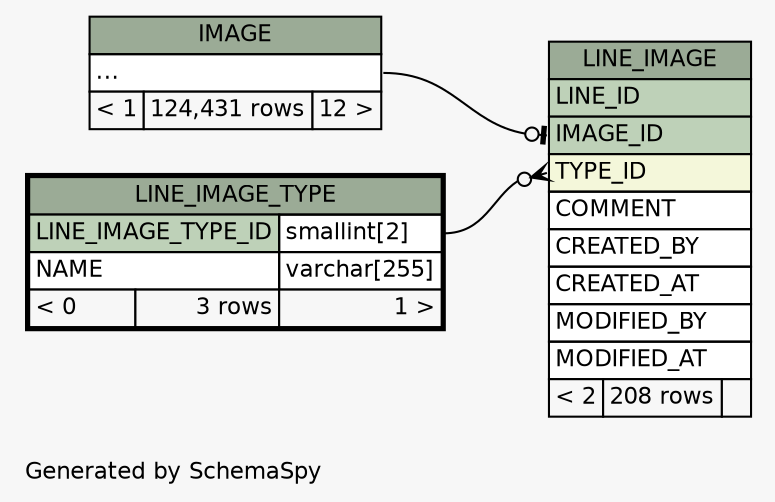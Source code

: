 // dot 2.38.0 on Windows 10 10.0
// SchemaSpy rev Unknown
digraph "twoDegreesRelationshipsDiagram" {
  graph [
    rankdir="RL"
    bgcolor="#f7f7f7"
    label="\nGenerated by SchemaSpy"
    labeljust="l"
    nodesep="0.18"
    ranksep="0.46"
    fontname="Helvetica"
    fontsize="11"
  ];
  node [
    fontname="Helvetica"
    fontsize="11"
    shape="plaintext"
  ];
  edge [
    arrowsize="0.8"
  ];
  "LINE_IMAGE":"IMAGE_ID":w -> "IMAGE":"elipses":e [arrowhead=none dir=back arrowtail=teeodot];
  "LINE_IMAGE":"TYPE_ID":w -> "LINE_IMAGE_TYPE":"LINE_IMAGE_TYPE_ID.type":e [arrowhead=none dir=back arrowtail=crowodot];
  "IMAGE" [
    label=<
    <TABLE BORDER="0" CELLBORDER="1" CELLSPACING="0" BGCOLOR="#ffffff">
      <TR><TD COLSPAN="3" BGCOLOR="#9bab96" ALIGN="CENTER">IMAGE</TD></TR>
      <TR><TD PORT="elipses" COLSPAN="3" ALIGN="LEFT">...</TD></TR>
      <TR><TD ALIGN="LEFT" BGCOLOR="#f7f7f7">&lt; 1</TD><TD ALIGN="RIGHT" BGCOLOR="#f7f7f7">124,431 rows</TD><TD ALIGN="RIGHT" BGCOLOR="#f7f7f7">12 &gt;</TD></TR>
    </TABLE>>
    URL="IMAGE.html"
    tooltip="IMAGE"
  ];
  "LINE_IMAGE" [
    label=<
    <TABLE BORDER="0" CELLBORDER="1" CELLSPACING="0" BGCOLOR="#ffffff">
      <TR><TD COLSPAN="3" BGCOLOR="#9bab96" ALIGN="CENTER">LINE_IMAGE</TD></TR>
      <TR><TD PORT="LINE_ID" COLSPAN="3" BGCOLOR="#bed1b8" ALIGN="LEFT">LINE_ID</TD></TR>
      <TR><TD PORT="IMAGE_ID" COLSPAN="3" BGCOLOR="#bed1b8" ALIGN="LEFT">IMAGE_ID</TD></TR>
      <TR><TD PORT="TYPE_ID" COLSPAN="3" BGCOLOR="#f4f7da" ALIGN="LEFT">TYPE_ID</TD></TR>
      <TR><TD PORT="COMMENT" COLSPAN="3" ALIGN="LEFT">COMMENT</TD></TR>
      <TR><TD PORT="CREATED_BY" COLSPAN="3" ALIGN="LEFT">CREATED_BY</TD></TR>
      <TR><TD PORT="CREATED_AT" COLSPAN="3" ALIGN="LEFT">CREATED_AT</TD></TR>
      <TR><TD PORT="MODIFIED_BY" COLSPAN="3" ALIGN="LEFT">MODIFIED_BY</TD></TR>
      <TR><TD PORT="MODIFIED_AT" COLSPAN="3" ALIGN="LEFT">MODIFIED_AT</TD></TR>
      <TR><TD ALIGN="LEFT" BGCOLOR="#f7f7f7">&lt; 2</TD><TD ALIGN="RIGHT" BGCOLOR="#f7f7f7">208 rows</TD><TD ALIGN="RIGHT" BGCOLOR="#f7f7f7">  </TD></TR>
    </TABLE>>
    URL="LINE_IMAGE.html"
    tooltip="LINE_IMAGE"
  ];
  "LINE_IMAGE_TYPE" [
    label=<
    <TABLE BORDER="2" CELLBORDER="1" CELLSPACING="0" BGCOLOR="#ffffff">
      <TR><TD COLSPAN="3" BGCOLOR="#9bab96" ALIGN="CENTER">LINE_IMAGE_TYPE</TD></TR>
      <TR><TD PORT="LINE_IMAGE_TYPE_ID" COLSPAN="2" BGCOLOR="#bed1b8" ALIGN="LEFT">LINE_IMAGE_TYPE_ID</TD><TD PORT="LINE_IMAGE_TYPE_ID.type" ALIGN="LEFT">smallint[2]</TD></TR>
      <TR><TD PORT="NAME" COLSPAN="2" ALIGN="LEFT">NAME</TD><TD PORT="NAME.type" ALIGN="LEFT">varchar[255]</TD></TR>
      <TR><TD ALIGN="LEFT" BGCOLOR="#f7f7f7">&lt; 0</TD><TD ALIGN="RIGHT" BGCOLOR="#f7f7f7">3 rows</TD><TD ALIGN="RIGHT" BGCOLOR="#f7f7f7">1 &gt;</TD></TR>
    </TABLE>>
    URL="LINE_IMAGE_TYPE.html"
    tooltip="LINE_IMAGE_TYPE"
  ];
}

